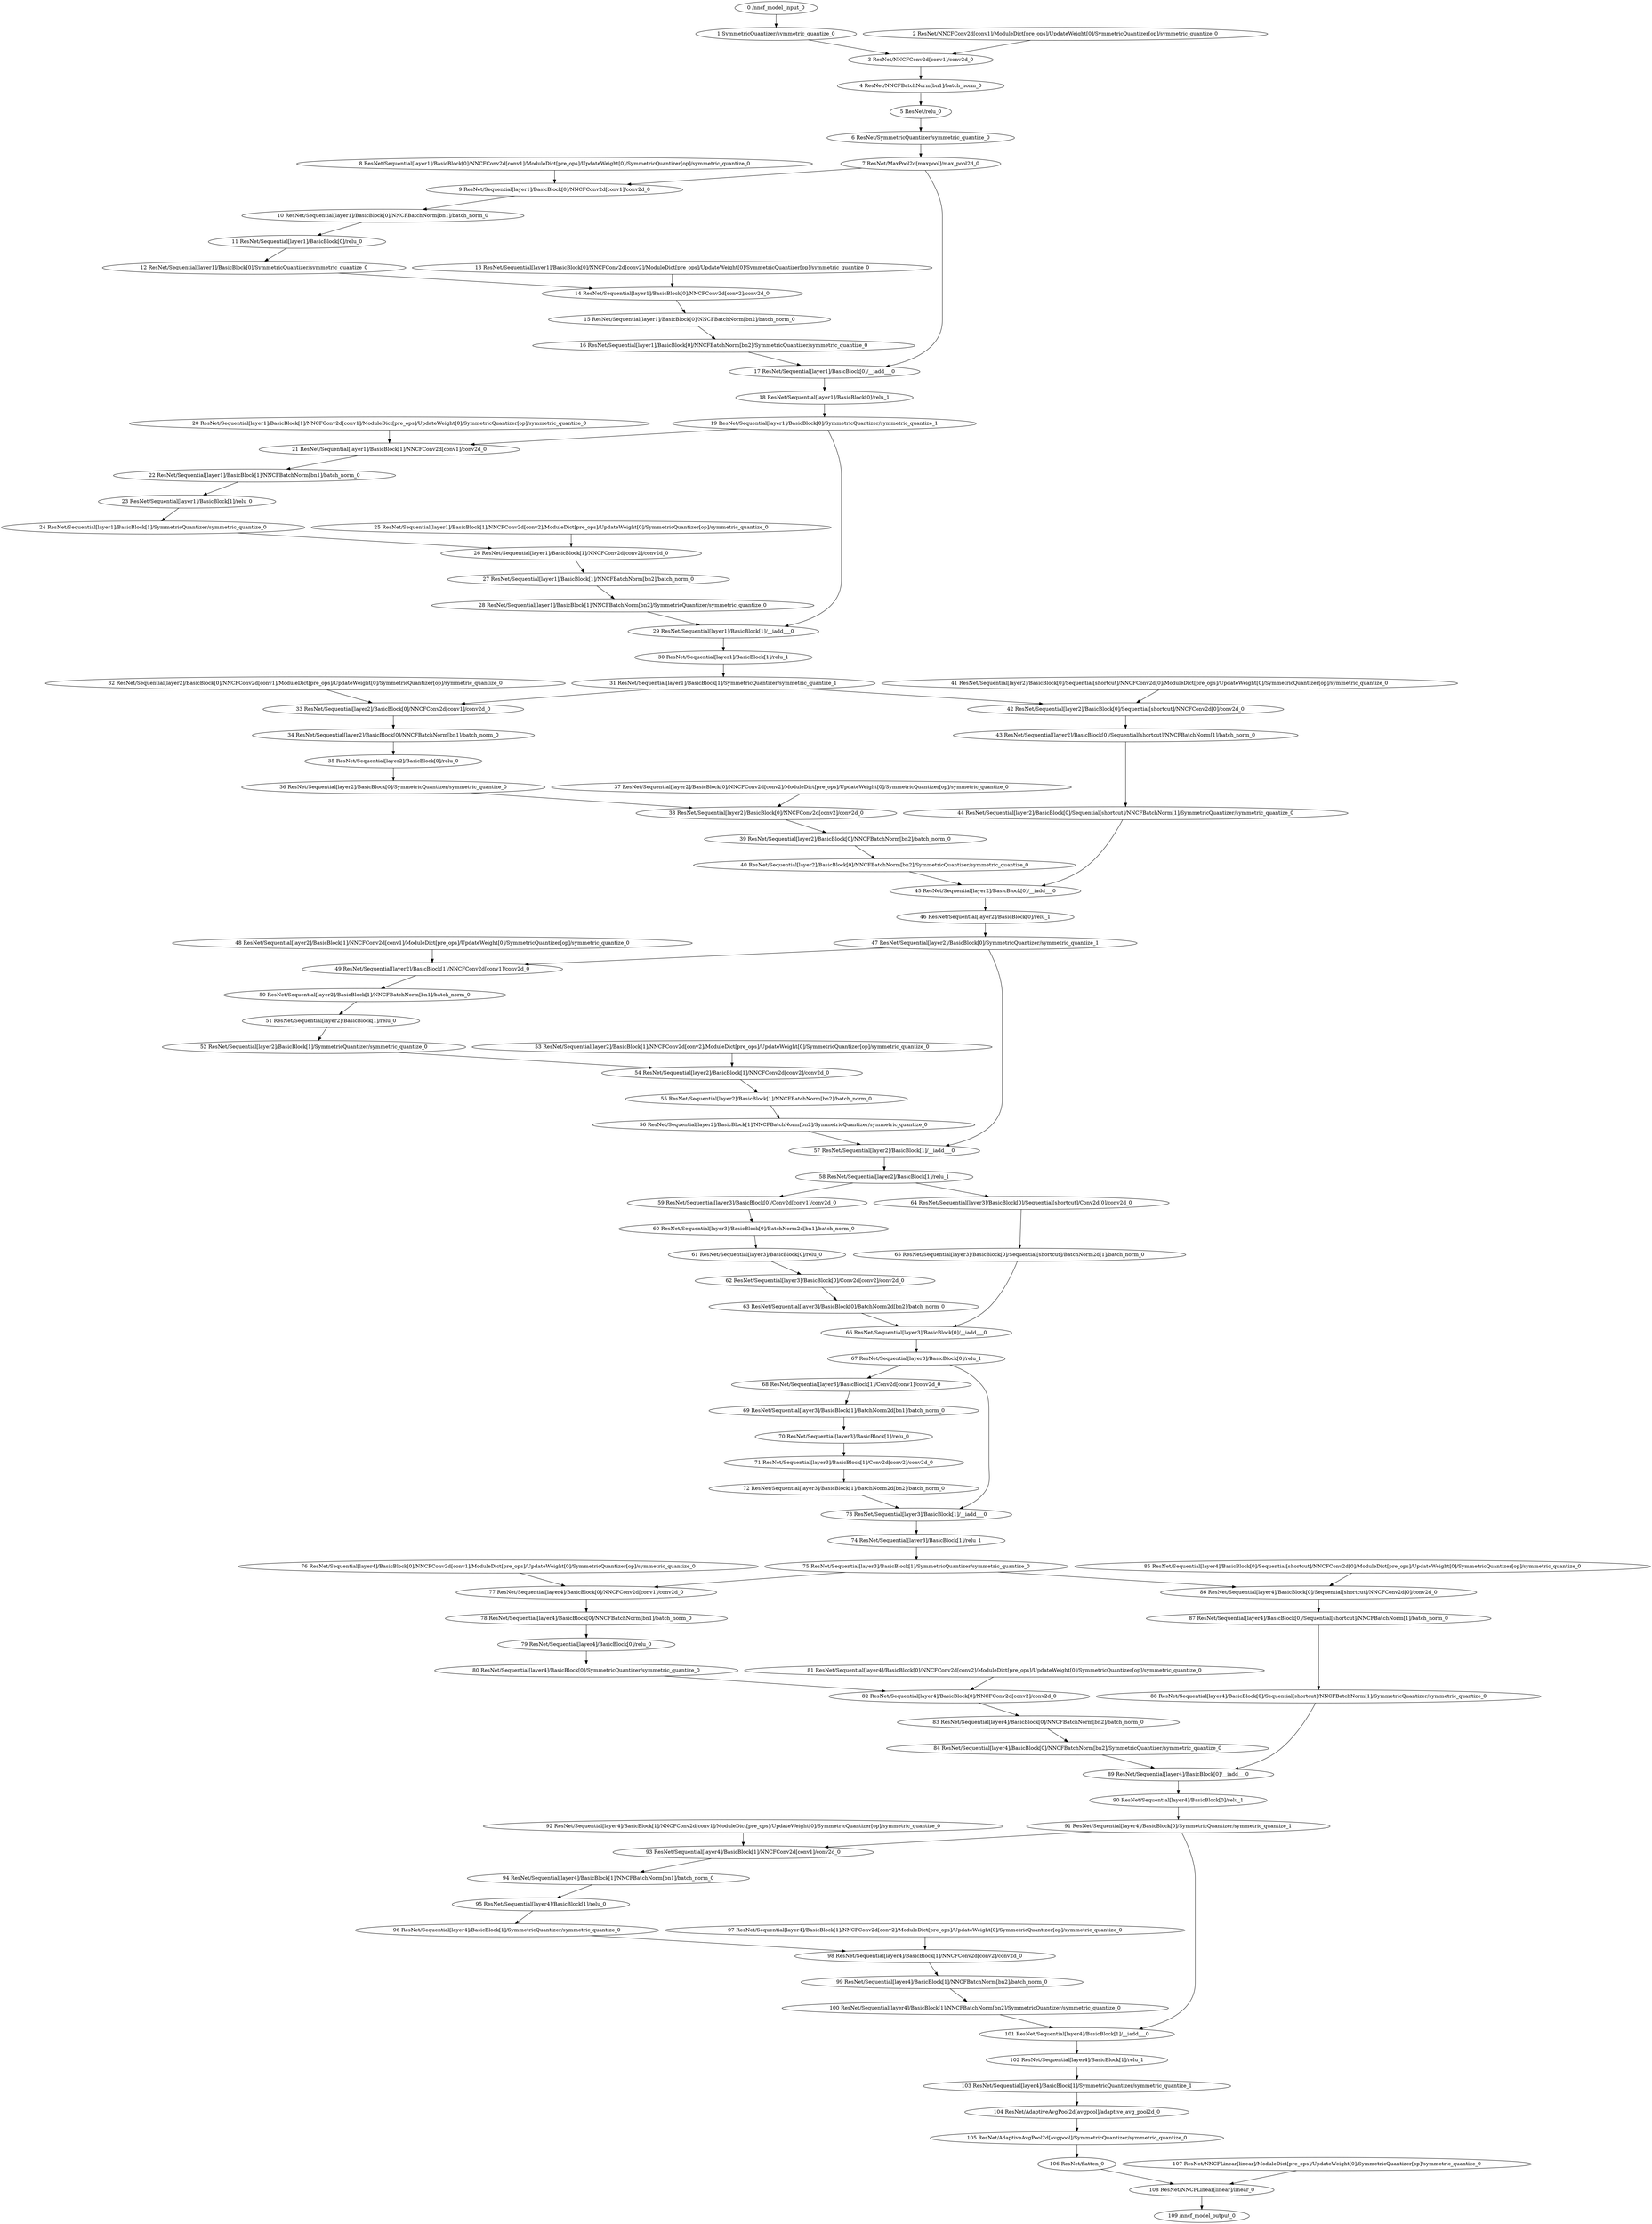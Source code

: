 strict digraph  {
"0 /nncf_model_input_0" [id=0, type=nncf_model_input];
"1 SymmetricQuantizer/symmetric_quantize_0" [id=1, type=symmetric_quantize];
"2 ResNet/NNCFConv2d[conv1]/ModuleDict[pre_ops]/UpdateWeight[0]/SymmetricQuantizer[op]/symmetric_quantize_0" [id=2, type=symmetric_quantize];
"3 ResNet/NNCFConv2d[conv1]/conv2d_0" [id=3, type=conv2d];
"4 ResNet/NNCFBatchNorm[bn1]/batch_norm_0" [id=4, type=batch_norm];
"5 ResNet/relu_0" [id=5, type=relu];
"6 ResNet/SymmetricQuantizer/symmetric_quantize_0" [id=6, type=symmetric_quantize];
"7 ResNet/MaxPool2d[maxpool]/max_pool2d_0" [id=7, type=max_pool2d];
"8 ResNet/Sequential[layer1]/BasicBlock[0]/NNCFConv2d[conv1]/ModuleDict[pre_ops]/UpdateWeight[0]/SymmetricQuantizer[op]/symmetric_quantize_0" [id=8, type=symmetric_quantize];
"9 ResNet/Sequential[layer1]/BasicBlock[0]/NNCFConv2d[conv1]/conv2d_0" [id=9, type=conv2d];
"10 ResNet/Sequential[layer1]/BasicBlock[0]/NNCFBatchNorm[bn1]/batch_norm_0" [id=10, type=batch_norm];
"11 ResNet/Sequential[layer1]/BasicBlock[0]/relu_0" [id=11, type=relu];
"12 ResNet/Sequential[layer1]/BasicBlock[0]/SymmetricQuantizer/symmetric_quantize_0" [id=12, type=symmetric_quantize];
"13 ResNet/Sequential[layer1]/BasicBlock[0]/NNCFConv2d[conv2]/ModuleDict[pre_ops]/UpdateWeight[0]/SymmetricQuantizer[op]/symmetric_quantize_0" [id=13, type=symmetric_quantize];
"14 ResNet/Sequential[layer1]/BasicBlock[0]/NNCFConv2d[conv2]/conv2d_0" [id=14, type=conv2d];
"15 ResNet/Sequential[layer1]/BasicBlock[0]/NNCFBatchNorm[bn2]/batch_norm_0" [id=15, type=batch_norm];
"16 ResNet/Sequential[layer1]/BasicBlock[0]/NNCFBatchNorm[bn2]/SymmetricQuantizer/symmetric_quantize_0" [id=16, type=symmetric_quantize];
"17 ResNet/Sequential[layer1]/BasicBlock[0]/__iadd___0" [id=17, type=__iadd__];
"18 ResNet/Sequential[layer1]/BasicBlock[0]/relu_1" [id=18, type=relu];
"19 ResNet/Sequential[layer1]/BasicBlock[0]/SymmetricQuantizer/symmetric_quantize_1" [id=19, type=symmetric_quantize];
"20 ResNet/Sequential[layer1]/BasicBlock[1]/NNCFConv2d[conv1]/ModuleDict[pre_ops]/UpdateWeight[0]/SymmetricQuantizer[op]/symmetric_quantize_0" [id=20, type=symmetric_quantize];
"21 ResNet/Sequential[layer1]/BasicBlock[1]/NNCFConv2d[conv1]/conv2d_0" [id=21, type=conv2d];
"22 ResNet/Sequential[layer1]/BasicBlock[1]/NNCFBatchNorm[bn1]/batch_norm_0" [id=22, type=batch_norm];
"23 ResNet/Sequential[layer1]/BasicBlock[1]/relu_0" [id=23, type=relu];
"24 ResNet/Sequential[layer1]/BasicBlock[1]/SymmetricQuantizer/symmetric_quantize_0" [id=24, type=symmetric_quantize];
"25 ResNet/Sequential[layer1]/BasicBlock[1]/NNCFConv2d[conv2]/ModuleDict[pre_ops]/UpdateWeight[0]/SymmetricQuantizer[op]/symmetric_quantize_0" [id=25, type=symmetric_quantize];
"26 ResNet/Sequential[layer1]/BasicBlock[1]/NNCFConv2d[conv2]/conv2d_0" [id=26, type=conv2d];
"27 ResNet/Sequential[layer1]/BasicBlock[1]/NNCFBatchNorm[bn2]/batch_norm_0" [id=27, type=batch_norm];
"28 ResNet/Sequential[layer1]/BasicBlock[1]/NNCFBatchNorm[bn2]/SymmetricQuantizer/symmetric_quantize_0" [id=28, type=symmetric_quantize];
"29 ResNet/Sequential[layer1]/BasicBlock[1]/__iadd___0" [id=29, type=__iadd__];
"30 ResNet/Sequential[layer1]/BasicBlock[1]/relu_1" [id=30, type=relu];
"31 ResNet/Sequential[layer1]/BasicBlock[1]/SymmetricQuantizer/symmetric_quantize_1" [id=31, type=symmetric_quantize];
"32 ResNet/Sequential[layer2]/BasicBlock[0]/NNCFConv2d[conv1]/ModuleDict[pre_ops]/UpdateWeight[0]/SymmetricQuantizer[op]/symmetric_quantize_0" [id=32, type=symmetric_quantize];
"33 ResNet/Sequential[layer2]/BasicBlock[0]/NNCFConv2d[conv1]/conv2d_0" [id=33, type=conv2d];
"34 ResNet/Sequential[layer2]/BasicBlock[0]/NNCFBatchNorm[bn1]/batch_norm_0" [id=34, type=batch_norm];
"35 ResNet/Sequential[layer2]/BasicBlock[0]/relu_0" [id=35, type=relu];
"36 ResNet/Sequential[layer2]/BasicBlock[0]/SymmetricQuantizer/symmetric_quantize_0" [id=36, type=symmetric_quantize];
"37 ResNet/Sequential[layer2]/BasicBlock[0]/NNCFConv2d[conv2]/ModuleDict[pre_ops]/UpdateWeight[0]/SymmetricQuantizer[op]/symmetric_quantize_0" [id=37, type=symmetric_quantize];
"38 ResNet/Sequential[layer2]/BasicBlock[0]/NNCFConv2d[conv2]/conv2d_0" [id=38, type=conv2d];
"39 ResNet/Sequential[layer2]/BasicBlock[0]/NNCFBatchNorm[bn2]/batch_norm_0" [id=39, type=batch_norm];
"40 ResNet/Sequential[layer2]/BasicBlock[0]/NNCFBatchNorm[bn2]/SymmetricQuantizer/symmetric_quantize_0" [id=40, type=symmetric_quantize];
"41 ResNet/Sequential[layer2]/BasicBlock[0]/Sequential[shortcut]/NNCFConv2d[0]/ModuleDict[pre_ops]/UpdateWeight[0]/SymmetricQuantizer[op]/symmetric_quantize_0" [id=41, type=symmetric_quantize];
"42 ResNet/Sequential[layer2]/BasicBlock[0]/Sequential[shortcut]/NNCFConv2d[0]/conv2d_0" [id=42, type=conv2d];
"43 ResNet/Sequential[layer2]/BasicBlock[0]/Sequential[shortcut]/NNCFBatchNorm[1]/batch_norm_0" [id=43, type=batch_norm];
"44 ResNet/Sequential[layer2]/BasicBlock[0]/Sequential[shortcut]/NNCFBatchNorm[1]/SymmetricQuantizer/symmetric_quantize_0" [id=44, type=symmetric_quantize];
"45 ResNet/Sequential[layer2]/BasicBlock[0]/__iadd___0" [id=45, type=__iadd__];
"46 ResNet/Sequential[layer2]/BasicBlock[0]/relu_1" [id=46, type=relu];
"47 ResNet/Sequential[layer2]/BasicBlock[0]/SymmetricQuantizer/symmetric_quantize_1" [id=47, type=symmetric_quantize];
"48 ResNet/Sequential[layer2]/BasicBlock[1]/NNCFConv2d[conv1]/ModuleDict[pre_ops]/UpdateWeight[0]/SymmetricQuantizer[op]/symmetric_quantize_0" [id=48, type=symmetric_quantize];
"49 ResNet/Sequential[layer2]/BasicBlock[1]/NNCFConv2d[conv1]/conv2d_0" [id=49, type=conv2d];
"50 ResNet/Sequential[layer2]/BasicBlock[1]/NNCFBatchNorm[bn1]/batch_norm_0" [id=50, type=batch_norm];
"51 ResNet/Sequential[layer2]/BasicBlock[1]/relu_0" [id=51, type=relu];
"52 ResNet/Sequential[layer2]/BasicBlock[1]/SymmetricQuantizer/symmetric_quantize_0" [id=52, type=symmetric_quantize];
"53 ResNet/Sequential[layer2]/BasicBlock[1]/NNCFConv2d[conv2]/ModuleDict[pre_ops]/UpdateWeight[0]/SymmetricQuantizer[op]/symmetric_quantize_0" [id=53, type=symmetric_quantize];
"54 ResNet/Sequential[layer2]/BasicBlock[1]/NNCFConv2d[conv2]/conv2d_0" [id=54, type=conv2d];
"55 ResNet/Sequential[layer2]/BasicBlock[1]/NNCFBatchNorm[bn2]/batch_norm_0" [id=55, type=batch_norm];
"56 ResNet/Sequential[layer2]/BasicBlock[1]/NNCFBatchNorm[bn2]/SymmetricQuantizer/symmetric_quantize_0" [id=56, type=symmetric_quantize];
"57 ResNet/Sequential[layer2]/BasicBlock[1]/__iadd___0" [id=57, type=__iadd__];
"58 ResNet/Sequential[layer2]/BasicBlock[1]/relu_1" [id=58, type=relu];
"59 ResNet/Sequential[layer3]/BasicBlock[0]/Conv2d[conv1]/conv2d_0" [id=59, type=conv2d];
"60 ResNet/Sequential[layer3]/BasicBlock[0]/BatchNorm2d[bn1]/batch_norm_0" [id=60, type=batch_norm];
"61 ResNet/Sequential[layer3]/BasicBlock[0]/relu_0" [id=61, type=relu];
"62 ResNet/Sequential[layer3]/BasicBlock[0]/Conv2d[conv2]/conv2d_0" [id=62, type=conv2d];
"63 ResNet/Sequential[layer3]/BasicBlock[0]/BatchNorm2d[bn2]/batch_norm_0" [id=63, type=batch_norm];
"64 ResNet/Sequential[layer3]/BasicBlock[0]/Sequential[shortcut]/Conv2d[0]/conv2d_0" [id=64, type=conv2d];
"65 ResNet/Sequential[layer3]/BasicBlock[0]/Sequential[shortcut]/BatchNorm2d[1]/batch_norm_0" [id=65, type=batch_norm];
"66 ResNet/Sequential[layer3]/BasicBlock[0]/__iadd___0" [id=66, type=__iadd__];
"67 ResNet/Sequential[layer3]/BasicBlock[0]/relu_1" [id=67, type=relu];
"68 ResNet/Sequential[layer3]/BasicBlock[1]/Conv2d[conv1]/conv2d_0" [id=68, type=conv2d];
"69 ResNet/Sequential[layer3]/BasicBlock[1]/BatchNorm2d[bn1]/batch_norm_0" [id=69, type=batch_norm];
"70 ResNet/Sequential[layer3]/BasicBlock[1]/relu_0" [id=70, type=relu];
"71 ResNet/Sequential[layer3]/BasicBlock[1]/Conv2d[conv2]/conv2d_0" [id=71, type=conv2d];
"72 ResNet/Sequential[layer3]/BasicBlock[1]/BatchNorm2d[bn2]/batch_norm_0" [id=72, type=batch_norm];
"73 ResNet/Sequential[layer3]/BasicBlock[1]/__iadd___0" [id=73, type=__iadd__];
"74 ResNet/Sequential[layer3]/BasicBlock[1]/relu_1" [id=74, type=relu];
"75 ResNet/Sequential[layer3]/BasicBlock[1]/SymmetricQuantizer/symmetric_quantize_0" [id=75, type=symmetric_quantize];
"76 ResNet/Sequential[layer4]/BasicBlock[0]/NNCFConv2d[conv1]/ModuleDict[pre_ops]/UpdateWeight[0]/SymmetricQuantizer[op]/symmetric_quantize_0" [id=76, type=symmetric_quantize];
"77 ResNet/Sequential[layer4]/BasicBlock[0]/NNCFConv2d[conv1]/conv2d_0" [id=77, type=conv2d];
"78 ResNet/Sequential[layer4]/BasicBlock[0]/NNCFBatchNorm[bn1]/batch_norm_0" [id=78, type=batch_norm];
"79 ResNet/Sequential[layer4]/BasicBlock[0]/relu_0" [id=79, type=relu];
"80 ResNet/Sequential[layer4]/BasicBlock[0]/SymmetricQuantizer/symmetric_quantize_0" [id=80, type=symmetric_quantize];
"81 ResNet/Sequential[layer4]/BasicBlock[0]/NNCFConv2d[conv2]/ModuleDict[pre_ops]/UpdateWeight[0]/SymmetricQuantizer[op]/symmetric_quantize_0" [id=81, type=symmetric_quantize];
"82 ResNet/Sequential[layer4]/BasicBlock[0]/NNCFConv2d[conv2]/conv2d_0" [id=82, type=conv2d];
"83 ResNet/Sequential[layer4]/BasicBlock[0]/NNCFBatchNorm[bn2]/batch_norm_0" [id=83, type=batch_norm];
"84 ResNet/Sequential[layer4]/BasicBlock[0]/NNCFBatchNorm[bn2]/SymmetricQuantizer/symmetric_quantize_0" [id=84, type=symmetric_quantize];
"85 ResNet/Sequential[layer4]/BasicBlock[0]/Sequential[shortcut]/NNCFConv2d[0]/ModuleDict[pre_ops]/UpdateWeight[0]/SymmetricQuantizer[op]/symmetric_quantize_0" [id=85, type=symmetric_quantize];
"86 ResNet/Sequential[layer4]/BasicBlock[0]/Sequential[shortcut]/NNCFConv2d[0]/conv2d_0" [id=86, type=conv2d];
"87 ResNet/Sequential[layer4]/BasicBlock[0]/Sequential[shortcut]/NNCFBatchNorm[1]/batch_norm_0" [id=87, type=batch_norm];
"88 ResNet/Sequential[layer4]/BasicBlock[0]/Sequential[shortcut]/NNCFBatchNorm[1]/SymmetricQuantizer/symmetric_quantize_0" [id=88, type=symmetric_quantize];
"89 ResNet/Sequential[layer4]/BasicBlock[0]/__iadd___0" [id=89, type=__iadd__];
"90 ResNet/Sequential[layer4]/BasicBlock[0]/relu_1" [id=90, type=relu];
"91 ResNet/Sequential[layer4]/BasicBlock[0]/SymmetricQuantizer/symmetric_quantize_1" [id=91, type=symmetric_quantize];
"92 ResNet/Sequential[layer4]/BasicBlock[1]/NNCFConv2d[conv1]/ModuleDict[pre_ops]/UpdateWeight[0]/SymmetricQuantizer[op]/symmetric_quantize_0" [id=92, type=symmetric_quantize];
"93 ResNet/Sequential[layer4]/BasicBlock[1]/NNCFConv2d[conv1]/conv2d_0" [id=93, type=conv2d];
"94 ResNet/Sequential[layer4]/BasicBlock[1]/NNCFBatchNorm[bn1]/batch_norm_0" [id=94, type=batch_norm];
"95 ResNet/Sequential[layer4]/BasicBlock[1]/relu_0" [id=95, type=relu];
"96 ResNet/Sequential[layer4]/BasicBlock[1]/SymmetricQuantizer/symmetric_quantize_0" [id=96, type=symmetric_quantize];
"97 ResNet/Sequential[layer4]/BasicBlock[1]/NNCFConv2d[conv2]/ModuleDict[pre_ops]/UpdateWeight[0]/SymmetricQuantizer[op]/symmetric_quantize_0" [id=97, type=symmetric_quantize];
"98 ResNet/Sequential[layer4]/BasicBlock[1]/NNCFConv2d[conv2]/conv2d_0" [id=98, type=conv2d];
"99 ResNet/Sequential[layer4]/BasicBlock[1]/NNCFBatchNorm[bn2]/batch_norm_0" [id=99, type=batch_norm];
"100 ResNet/Sequential[layer4]/BasicBlock[1]/NNCFBatchNorm[bn2]/SymmetricQuantizer/symmetric_quantize_0" [id=100, type=symmetric_quantize];
"101 ResNet/Sequential[layer4]/BasicBlock[1]/__iadd___0" [id=101, type=__iadd__];
"102 ResNet/Sequential[layer4]/BasicBlock[1]/relu_1" [id=102, type=relu];
"103 ResNet/Sequential[layer4]/BasicBlock[1]/SymmetricQuantizer/symmetric_quantize_1" [id=103, type=symmetric_quantize];
"104 ResNet/AdaptiveAvgPool2d[avgpool]/adaptive_avg_pool2d_0" [id=104, type=adaptive_avg_pool2d];
"105 ResNet/AdaptiveAvgPool2d[avgpool]/SymmetricQuantizer/symmetric_quantize_0" [id=105, type=symmetric_quantize];
"106 ResNet/flatten_0" [id=106, type=flatten];
"107 ResNet/NNCFLinear[linear]/ModuleDict[pre_ops]/UpdateWeight[0]/SymmetricQuantizer[op]/symmetric_quantize_0" [id=107, type=symmetric_quantize];
"108 ResNet/NNCFLinear[linear]/linear_0" [id=108, type=linear];
"109 /nncf_model_output_0" [id=109, type=nncf_model_output];
"0 /nncf_model_input_0" -> "1 SymmetricQuantizer/symmetric_quantize_0";
"1 SymmetricQuantizer/symmetric_quantize_0" -> "3 ResNet/NNCFConv2d[conv1]/conv2d_0";
"2 ResNet/NNCFConv2d[conv1]/ModuleDict[pre_ops]/UpdateWeight[0]/SymmetricQuantizer[op]/symmetric_quantize_0" -> "3 ResNet/NNCFConv2d[conv1]/conv2d_0";
"3 ResNet/NNCFConv2d[conv1]/conv2d_0" -> "4 ResNet/NNCFBatchNorm[bn1]/batch_norm_0";
"4 ResNet/NNCFBatchNorm[bn1]/batch_norm_0" -> "5 ResNet/relu_0";
"5 ResNet/relu_0" -> "6 ResNet/SymmetricQuantizer/symmetric_quantize_0";
"6 ResNet/SymmetricQuantizer/symmetric_quantize_0" -> "7 ResNet/MaxPool2d[maxpool]/max_pool2d_0";
"7 ResNet/MaxPool2d[maxpool]/max_pool2d_0" -> "9 ResNet/Sequential[layer1]/BasicBlock[0]/NNCFConv2d[conv1]/conv2d_0";
"8 ResNet/Sequential[layer1]/BasicBlock[0]/NNCFConv2d[conv1]/ModuleDict[pre_ops]/UpdateWeight[0]/SymmetricQuantizer[op]/symmetric_quantize_0" -> "9 ResNet/Sequential[layer1]/BasicBlock[0]/NNCFConv2d[conv1]/conv2d_0";
"7 ResNet/MaxPool2d[maxpool]/max_pool2d_0" -> "17 ResNet/Sequential[layer1]/BasicBlock[0]/__iadd___0";
"9 ResNet/Sequential[layer1]/BasicBlock[0]/NNCFConv2d[conv1]/conv2d_0" -> "10 ResNet/Sequential[layer1]/BasicBlock[0]/NNCFBatchNorm[bn1]/batch_norm_0";
"10 ResNet/Sequential[layer1]/BasicBlock[0]/NNCFBatchNorm[bn1]/batch_norm_0" -> "11 ResNet/Sequential[layer1]/BasicBlock[0]/relu_0";
"11 ResNet/Sequential[layer1]/BasicBlock[0]/relu_0" -> "12 ResNet/Sequential[layer1]/BasicBlock[0]/SymmetricQuantizer/symmetric_quantize_0";
"12 ResNet/Sequential[layer1]/BasicBlock[0]/SymmetricQuantizer/symmetric_quantize_0" -> "14 ResNet/Sequential[layer1]/BasicBlock[0]/NNCFConv2d[conv2]/conv2d_0";
"13 ResNet/Sequential[layer1]/BasicBlock[0]/NNCFConv2d[conv2]/ModuleDict[pre_ops]/UpdateWeight[0]/SymmetricQuantizer[op]/symmetric_quantize_0" -> "14 ResNet/Sequential[layer1]/BasicBlock[0]/NNCFConv2d[conv2]/conv2d_0";
"14 ResNet/Sequential[layer1]/BasicBlock[0]/NNCFConv2d[conv2]/conv2d_0" -> "15 ResNet/Sequential[layer1]/BasicBlock[0]/NNCFBatchNorm[bn2]/batch_norm_0";
"15 ResNet/Sequential[layer1]/BasicBlock[0]/NNCFBatchNorm[bn2]/batch_norm_0" -> "16 ResNet/Sequential[layer1]/BasicBlock[0]/NNCFBatchNorm[bn2]/SymmetricQuantizer/symmetric_quantize_0";
"16 ResNet/Sequential[layer1]/BasicBlock[0]/NNCFBatchNorm[bn2]/SymmetricQuantizer/symmetric_quantize_0" -> "17 ResNet/Sequential[layer1]/BasicBlock[0]/__iadd___0";
"17 ResNet/Sequential[layer1]/BasicBlock[0]/__iadd___0" -> "18 ResNet/Sequential[layer1]/BasicBlock[0]/relu_1";
"18 ResNet/Sequential[layer1]/BasicBlock[0]/relu_1" -> "19 ResNet/Sequential[layer1]/BasicBlock[0]/SymmetricQuantizer/symmetric_quantize_1";
"19 ResNet/Sequential[layer1]/BasicBlock[0]/SymmetricQuantizer/symmetric_quantize_1" -> "21 ResNet/Sequential[layer1]/BasicBlock[1]/NNCFConv2d[conv1]/conv2d_0";
"19 ResNet/Sequential[layer1]/BasicBlock[0]/SymmetricQuantizer/symmetric_quantize_1" -> "29 ResNet/Sequential[layer1]/BasicBlock[1]/__iadd___0";
"20 ResNet/Sequential[layer1]/BasicBlock[1]/NNCFConv2d[conv1]/ModuleDict[pre_ops]/UpdateWeight[0]/SymmetricQuantizer[op]/symmetric_quantize_0" -> "21 ResNet/Sequential[layer1]/BasicBlock[1]/NNCFConv2d[conv1]/conv2d_0";
"21 ResNet/Sequential[layer1]/BasicBlock[1]/NNCFConv2d[conv1]/conv2d_0" -> "22 ResNet/Sequential[layer1]/BasicBlock[1]/NNCFBatchNorm[bn1]/batch_norm_0";
"22 ResNet/Sequential[layer1]/BasicBlock[1]/NNCFBatchNorm[bn1]/batch_norm_0" -> "23 ResNet/Sequential[layer1]/BasicBlock[1]/relu_0";
"23 ResNet/Sequential[layer1]/BasicBlock[1]/relu_0" -> "24 ResNet/Sequential[layer1]/BasicBlock[1]/SymmetricQuantizer/symmetric_quantize_0";
"24 ResNet/Sequential[layer1]/BasicBlock[1]/SymmetricQuantizer/symmetric_quantize_0" -> "26 ResNet/Sequential[layer1]/BasicBlock[1]/NNCFConv2d[conv2]/conv2d_0";
"25 ResNet/Sequential[layer1]/BasicBlock[1]/NNCFConv2d[conv2]/ModuleDict[pre_ops]/UpdateWeight[0]/SymmetricQuantizer[op]/symmetric_quantize_0" -> "26 ResNet/Sequential[layer1]/BasicBlock[1]/NNCFConv2d[conv2]/conv2d_0";
"26 ResNet/Sequential[layer1]/BasicBlock[1]/NNCFConv2d[conv2]/conv2d_0" -> "27 ResNet/Sequential[layer1]/BasicBlock[1]/NNCFBatchNorm[bn2]/batch_norm_0";
"27 ResNet/Sequential[layer1]/BasicBlock[1]/NNCFBatchNorm[bn2]/batch_norm_0" -> "28 ResNet/Sequential[layer1]/BasicBlock[1]/NNCFBatchNorm[bn2]/SymmetricQuantizer/symmetric_quantize_0";
"28 ResNet/Sequential[layer1]/BasicBlock[1]/NNCFBatchNorm[bn2]/SymmetricQuantizer/symmetric_quantize_0" -> "29 ResNet/Sequential[layer1]/BasicBlock[1]/__iadd___0";
"29 ResNet/Sequential[layer1]/BasicBlock[1]/__iadd___0" -> "30 ResNet/Sequential[layer1]/BasicBlock[1]/relu_1";
"30 ResNet/Sequential[layer1]/BasicBlock[1]/relu_1" -> "31 ResNet/Sequential[layer1]/BasicBlock[1]/SymmetricQuantizer/symmetric_quantize_1";
"31 ResNet/Sequential[layer1]/BasicBlock[1]/SymmetricQuantizer/symmetric_quantize_1" -> "33 ResNet/Sequential[layer2]/BasicBlock[0]/NNCFConv2d[conv1]/conv2d_0";
"31 ResNet/Sequential[layer1]/BasicBlock[1]/SymmetricQuantizer/symmetric_quantize_1" -> "42 ResNet/Sequential[layer2]/BasicBlock[0]/Sequential[shortcut]/NNCFConv2d[0]/conv2d_0";
"32 ResNet/Sequential[layer2]/BasicBlock[0]/NNCFConv2d[conv1]/ModuleDict[pre_ops]/UpdateWeight[0]/SymmetricQuantizer[op]/symmetric_quantize_0" -> "33 ResNet/Sequential[layer2]/BasicBlock[0]/NNCFConv2d[conv1]/conv2d_0";
"33 ResNet/Sequential[layer2]/BasicBlock[0]/NNCFConv2d[conv1]/conv2d_0" -> "34 ResNet/Sequential[layer2]/BasicBlock[0]/NNCFBatchNorm[bn1]/batch_norm_0";
"34 ResNet/Sequential[layer2]/BasicBlock[0]/NNCFBatchNorm[bn1]/batch_norm_0" -> "35 ResNet/Sequential[layer2]/BasicBlock[0]/relu_0";
"35 ResNet/Sequential[layer2]/BasicBlock[0]/relu_0" -> "36 ResNet/Sequential[layer2]/BasicBlock[0]/SymmetricQuantizer/symmetric_quantize_0";
"36 ResNet/Sequential[layer2]/BasicBlock[0]/SymmetricQuantizer/symmetric_quantize_0" -> "38 ResNet/Sequential[layer2]/BasicBlock[0]/NNCFConv2d[conv2]/conv2d_0";
"37 ResNet/Sequential[layer2]/BasicBlock[0]/NNCFConv2d[conv2]/ModuleDict[pre_ops]/UpdateWeight[0]/SymmetricQuantizer[op]/symmetric_quantize_0" -> "38 ResNet/Sequential[layer2]/BasicBlock[0]/NNCFConv2d[conv2]/conv2d_0";
"38 ResNet/Sequential[layer2]/BasicBlock[0]/NNCFConv2d[conv2]/conv2d_0" -> "39 ResNet/Sequential[layer2]/BasicBlock[0]/NNCFBatchNorm[bn2]/batch_norm_0";
"39 ResNet/Sequential[layer2]/BasicBlock[0]/NNCFBatchNorm[bn2]/batch_norm_0" -> "40 ResNet/Sequential[layer2]/BasicBlock[0]/NNCFBatchNorm[bn2]/SymmetricQuantizer/symmetric_quantize_0";
"40 ResNet/Sequential[layer2]/BasicBlock[0]/NNCFBatchNorm[bn2]/SymmetricQuantizer/symmetric_quantize_0" -> "45 ResNet/Sequential[layer2]/BasicBlock[0]/__iadd___0";
"41 ResNet/Sequential[layer2]/BasicBlock[0]/Sequential[shortcut]/NNCFConv2d[0]/ModuleDict[pre_ops]/UpdateWeight[0]/SymmetricQuantizer[op]/symmetric_quantize_0" -> "42 ResNet/Sequential[layer2]/BasicBlock[0]/Sequential[shortcut]/NNCFConv2d[0]/conv2d_0";
"42 ResNet/Sequential[layer2]/BasicBlock[0]/Sequential[shortcut]/NNCFConv2d[0]/conv2d_0" -> "43 ResNet/Sequential[layer2]/BasicBlock[0]/Sequential[shortcut]/NNCFBatchNorm[1]/batch_norm_0";
"43 ResNet/Sequential[layer2]/BasicBlock[0]/Sequential[shortcut]/NNCFBatchNorm[1]/batch_norm_0" -> "44 ResNet/Sequential[layer2]/BasicBlock[0]/Sequential[shortcut]/NNCFBatchNorm[1]/SymmetricQuantizer/symmetric_quantize_0";
"44 ResNet/Sequential[layer2]/BasicBlock[0]/Sequential[shortcut]/NNCFBatchNorm[1]/SymmetricQuantizer/symmetric_quantize_0" -> "45 ResNet/Sequential[layer2]/BasicBlock[0]/__iadd___0";
"45 ResNet/Sequential[layer2]/BasicBlock[0]/__iadd___0" -> "46 ResNet/Sequential[layer2]/BasicBlock[0]/relu_1";
"46 ResNet/Sequential[layer2]/BasicBlock[0]/relu_1" -> "47 ResNet/Sequential[layer2]/BasicBlock[0]/SymmetricQuantizer/symmetric_quantize_1";
"47 ResNet/Sequential[layer2]/BasicBlock[0]/SymmetricQuantizer/symmetric_quantize_1" -> "49 ResNet/Sequential[layer2]/BasicBlock[1]/NNCFConv2d[conv1]/conv2d_0";
"47 ResNet/Sequential[layer2]/BasicBlock[0]/SymmetricQuantizer/symmetric_quantize_1" -> "57 ResNet/Sequential[layer2]/BasicBlock[1]/__iadd___0";
"48 ResNet/Sequential[layer2]/BasicBlock[1]/NNCFConv2d[conv1]/ModuleDict[pre_ops]/UpdateWeight[0]/SymmetricQuantizer[op]/symmetric_quantize_0" -> "49 ResNet/Sequential[layer2]/BasicBlock[1]/NNCFConv2d[conv1]/conv2d_0";
"49 ResNet/Sequential[layer2]/BasicBlock[1]/NNCFConv2d[conv1]/conv2d_0" -> "50 ResNet/Sequential[layer2]/BasicBlock[1]/NNCFBatchNorm[bn1]/batch_norm_0";
"50 ResNet/Sequential[layer2]/BasicBlock[1]/NNCFBatchNorm[bn1]/batch_norm_0" -> "51 ResNet/Sequential[layer2]/BasicBlock[1]/relu_0";
"51 ResNet/Sequential[layer2]/BasicBlock[1]/relu_0" -> "52 ResNet/Sequential[layer2]/BasicBlock[1]/SymmetricQuantizer/symmetric_quantize_0";
"52 ResNet/Sequential[layer2]/BasicBlock[1]/SymmetricQuantizer/symmetric_quantize_0" -> "54 ResNet/Sequential[layer2]/BasicBlock[1]/NNCFConv2d[conv2]/conv2d_0";
"53 ResNet/Sequential[layer2]/BasicBlock[1]/NNCFConv2d[conv2]/ModuleDict[pre_ops]/UpdateWeight[0]/SymmetricQuantizer[op]/symmetric_quantize_0" -> "54 ResNet/Sequential[layer2]/BasicBlock[1]/NNCFConv2d[conv2]/conv2d_0";
"54 ResNet/Sequential[layer2]/BasicBlock[1]/NNCFConv2d[conv2]/conv2d_0" -> "55 ResNet/Sequential[layer2]/BasicBlock[1]/NNCFBatchNorm[bn2]/batch_norm_0";
"55 ResNet/Sequential[layer2]/BasicBlock[1]/NNCFBatchNorm[bn2]/batch_norm_0" -> "56 ResNet/Sequential[layer2]/BasicBlock[1]/NNCFBatchNorm[bn2]/SymmetricQuantizer/symmetric_quantize_0";
"56 ResNet/Sequential[layer2]/BasicBlock[1]/NNCFBatchNorm[bn2]/SymmetricQuantizer/symmetric_quantize_0" -> "57 ResNet/Sequential[layer2]/BasicBlock[1]/__iadd___0";
"57 ResNet/Sequential[layer2]/BasicBlock[1]/__iadd___0" -> "58 ResNet/Sequential[layer2]/BasicBlock[1]/relu_1";
"58 ResNet/Sequential[layer2]/BasicBlock[1]/relu_1" -> "59 ResNet/Sequential[layer3]/BasicBlock[0]/Conv2d[conv1]/conv2d_0";
"58 ResNet/Sequential[layer2]/BasicBlock[1]/relu_1" -> "64 ResNet/Sequential[layer3]/BasicBlock[0]/Sequential[shortcut]/Conv2d[0]/conv2d_0";
"59 ResNet/Sequential[layer3]/BasicBlock[0]/Conv2d[conv1]/conv2d_0" -> "60 ResNet/Sequential[layer3]/BasicBlock[0]/BatchNorm2d[bn1]/batch_norm_0";
"60 ResNet/Sequential[layer3]/BasicBlock[0]/BatchNorm2d[bn1]/batch_norm_0" -> "61 ResNet/Sequential[layer3]/BasicBlock[0]/relu_0";
"61 ResNet/Sequential[layer3]/BasicBlock[0]/relu_0" -> "62 ResNet/Sequential[layer3]/BasicBlock[0]/Conv2d[conv2]/conv2d_0";
"62 ResNet/Sequential[layer3]/BasicBlock[0]/Conv2d[conv2]/conv2d_0" -> "63 ResNet/Sequential[layer3]/BasicBlock[0]/BatchNorm2d[bn2]/batch_norm_0";
"63 ResNet/Sequential[layer3]/BasicBlock[0]/BatchNorm2d[bn2]/batch_norm_0" -> "66 ResNet/Sequential[layer3]/BasicBlock[0]/__iadd___0";
"64 ResNet/Sequential[layer3]/BasicBlock[0]/Sequential[shortcut]/Conv2d[0]/conv2d_0" -> "65 ResNet/Sequential[layer3]/BasicBlock[0]/Sequential[shortcut]/BatchNorm2d[1]/batch_norm_0";
"65 ResNet/Sequential[layer3]/BasicBlock[0]/Sequential[shortcut]/BatchNorm2d[1]/batch_norm_0" -> "66 ResNet/Sequential[layer3]/BasicBlock[0]/__iadd___0";
"66 ResNet/Sequential[layer3]/BasicBlock[0]/__iadd___0" -> "67 ResNet/Sequential[layer3]/BasicBlock[0]/relu_1";
"67 ResNet/Sequential[layer3]/BasicBlock[0]/relu_1" -> "68 ResNet/Sequential[layer3]/BasicBlock[1]/Conv2d[conv1]/conv2d_0";
"67 ResNet/Sequential[layer3]/BasicBlock[0]/relu_1" -> "73 ResNet/Sequential[layer3]/BasicBlock[1]/__iadd___0";
"68 ResNet/Sequential[layer3]/BasicBlock[1]/Conv2d[conv1]/conv2d_0" -> "69 ResNet/Sequential[layer3]/BasicBlock[1]/BatchNorm2d[bn1]/batch_norm_0";
"69 ResNet/Sequential[layer3]/BasicBlock[1]/BatchNorm2d[bn1]/batch_norm_0" -> "70 ResNet/Sequential[layer3]/BasicBlock[1]/relu_0";
"70 ResNet/Sequential[layer3]/BasicBlock[1]/relu_0" -> "71 ResNet/Sequential[layer3]/BasicBlock[1]/Conv2d[conv2]/conv2d_0";
"71 ResNet/Sequential[layer3]/BasicBlock[1]/Conv2d[conv2]/conv2d_0" -> "72 ResNet/Sequential[layer3]/BasicBlock[1]/BatchNorm2d[bn2]/batch_norm_0";
"72 ResNet/Sequential[layer3]/BasicBlock[1]/BatchNorm2d[bn2]/batch_norm_0" -> "73 ResNet/Sequential[layer3]/BasicBlock[1]/__iadd___0";
"73 ResNet/Sequential[layer3]/BasicBlock[1]/__iadd___0" -> "74 ResNet/Sequential[layer3]/BasicBlock[1]/relu_1";
"74 ResNet/Sequential[layer3]/BasicBlock[1]/relu_1" -> "75 ResNet/Sequential[layer3]/BasicBlock[1]/SymmetricQuantizer/symmetric_quantize_0";
"75 ResNet/Sequential[layer3]/BasicBlock[1]/SymmetricQuantizer/symmetric_quantize_0" -> "77 ResNet/Sequential[layer4]/BasicBlock[0]/NNCFConv2d[conv1]/conv2d_0";
"75 ResNet/Sequential[layer3]/BasicBlock[1]/SymmetricQuantizer/symmetric_quantize_0" -> "86 ResNet/Sequential[layer4]/BasicBlock[0]/Sequential[shortcut]/NNCFConv2d[0]/conv2d_0";
"76 ResNet/Sequential[layer4]/BasicBlock[0]/NNCFConv2d[conv1]/ModuleDict[pre_ops]/UpdateWeight[0]/SymmetricQuantizer[op]/symmetric_quantize_0" -> "77 ResNet/Sequential[layer4]/BasicBlock[0]/NNCFConv2d[conv1]/conv2d_0";
"77 ResNet/Sequential[layer4]/BasicBlock[0]/NNCFConv2d[conv1]/conv2d_0" -> "78 ResNet/Sequential[layer4]/BasicBlock[0]/NNCFBatchNorm[bn1]/batch_norm_0";
"78 ResNet/Sequential[layer4]/BasicBlock[0]/NNCFBatchNorm[bn1]/batch_norm_0" -> "79 ResNet/Sequential[layer4]/BasicBlock[0]/relu_0";
"79 ResNet/Sequential[layer4]/BasicBlock[0]/relu_0" -> "80 ResNet/Sequential[layer4]/BasicBlock[0]/SymmetricQuantizer/symmetric_quantize_0";
"80 ResNet/Sequential[layer4]/BasicBlock[0]/SymmetricQuantizer/symmetric_quantize_0" -> "82 ResNet/Sequential[layer4]/BasicBlock[0]/NNCFConv2d[conv2]/conv2d_0";
"81 ResNet/Sequential[layer4]/BasicBlock[0]/NNCFConv2d[conv2]/ModuleDict[pre_ops]/UpdateWeight[0]/SymmetricQuantizer[op]/symmetric_quantize_0" -> "82 ResNet/Sequential[layer4]/BasicBlock[0]/NNCFConv2d[conv2]/conv2d_0";
"82 ResNet/Sequential[layer4]/BasicBlock[0]/NNCFConv2d[conv2]/conv2d_0" -> "83 ResNet/Sequential[layer4]/BasicBlock[0]/NNCFBatchNorm[bn2]/batch_norm_0";
"83 ResNet/Sequential[layer4]/BasicBlock[0]/NNCFBatchNorm[bn2]/batch_norm_0" -> "84 ResNet/Sequential[layer4]/BasicBlock[0]/NNCFBatchNorm[bn2]/SymmetricQuantizer/symmetric_quantize_0";
"84 ResNet/Sequential[layer4]/BasicBlock[0]/NNCFBatchNorm[bn2]/SymmetricQuantizer/symmetric_quantize_0" -> "89 ResNet/Sequential[layer4]/BasicBlock[0]/__iadd___0";
"85 ResNet/Sequential[layer4]/BasicBlock[0]/Sequential[shortcut]/NNCFConv2d[0]/ModuleDict[pre_ops]/UpdateWeight[0]/SymmetricQuantizer[op]/symmetric_quantize_0" -> "86 ResNet/Sequential[layer4]/BasicBlock[0]/Sequential[shortcut]/NNCFConv2d[0]/conv2d_0";
"86 ResNet/Sequential[layer4]/BasicBlock[0]/Sequential[shortcut]/NNCFConv2d[0]/conv2d_0" -> "87 ResNet/Sequential[layer4]/BasicBlock[0]/Sequential[shortcut]/NNCFBatchNorm[1]/batch_norm_0";
"87 ResNet/Sequential[layer4]/BasicBlock[0]/Sequential[shortcut]/NNCFBatchNorm[1]/batch_norm_0" -> "88 ResNet/Sequential[layer4]/BasicBlock[0]/Sequential[shortcut]/NNCFBatchNorm[1]/SymmetricQuantizer/symmetric_quantize_0";
"88 ResNet/Sequential[layer4]/BasicBlock[0]/Sequential[shortcut]/NNCFBatchNorm[1]/SymmetricQuantizer/symmetric_quantize_0" -> "89 ResNet/Sequential[layer4]/BasicBlock[0]/__iadd___0";
"89 ResNet/Sequential[layer4]/BasicBlock[0]/__iadd___0" -> "90 ResNet/Sequential[layer4]/BasicBlock[0]/relu_1";
"90 ResNet/Sequential[layer4]/BasicBlock[0]/relu_1" -> "91 ResNet/Sequential[layer4]/BasicBlock[0]/SymmetricQuantizer/symmetric_quantize_1";
"91 ResNet/Sequential[layer4]/BasicBlock[0]/SymmetricQuantizer/symmetric_quantize_1" -> "93 ResNet/Sequential[layer4]/BasicBlock[1]/NNCFConv2d[conv1]/conv2d_0";
"92 ResNet/Sequential[layer4]/BasicBlock[1]/NNCFConv2d[conv1]/ModuleDict[pre_ops]/UpdateWeight[0]/SymmetricQuantizer[op]/symmetric_quantize_0" -> "93 ResNet/Sequential[layer4]/BasicBlock[1]/NNCFConv2d[conv1]/conv2d_0";
"93 ResNet/Sequential[layer4]/BasicBlock[1]/NNCFConv2d[conv1]/conv2d_0" -> "94 ResNet/Sequential[layer4]/BasicBlock[1]/NNCFBatchNorm[bn1]/batch_norm_0";
"94 ResNet/Sequential[layer4]/BasicBlock[1]/NNCFBatchNorm[bn1]/batch_norm_0" -> "95 ResNet/Sequential[layer4]/BasicBlock[1]/relu_0";
"95 ResNet/Sequential[layer4]/BasicBlock[1]/relu_0" -> "96 ResNet/Sequential[layer4]/BasicBlock[1]/SymmetricQuantizer/symmetric_quantize_0";
"96 ResNet/Sequential[layer4]/BasicBlock[1]/SymmetricQuantizer/symmetric_quantize_0" -> "98 ResNet/Sequential[layer4]/BasicBlock[1]/NNCFConv2d[conv2]/conv2d_0";
"97 ResNet/Sequential[layer4]/BasicBlock[1]/NNCFConv2d[conv2]/ModuleDict[pre_ops]/UpdateWeight[0]/SymmetricQuantizer[op]/symmetric_quantize_0" -> "98 ResNet/Sequential[layer4]/BasicBlock[1]/NNCFConv2d[conv2]/conv2d_0";
"98 ResNet/Sequential[layer4]/BasicBlock[1]/NNCFConv2d[conv2]/conv2d_0" -> "99 ResNet/Sequential[layer4]/BasicBlock[1]/NNCFBatchNorm[bn2]/batch_norm_0";
"91 ResNet/Sequential[layer4]/BasicBlock[0]/SymmetricQuantizer/symmetric_quantize_1" -> "101 ResNet/Sequential[layer4]/BasicBlock[1]/__iadd___0";
"99 ResNet/Sequential[layer4]/BasicBlock[1]/NNCFBatchNorm[bn2]/batch_norm_0" -> "100 ResNet/Sequential[layer4]/BasicBlock[1]/NNCFBatchNorm[bn2]/SymmetricQuantizer/symmetric_quantize_0";
"100 ResNet/Sequential[layer4]/BasicBlock[1]/NNCFBatchNorm[bn2]/SymmetricQuantizer/symmetric_quantize_0" -> "101 ResNet/Sequential[layer4]/BasicBlock[1]/__iadd___0";
"101 ResNet/Sequential[layer4]/BasicBlock[1]/__iadd___0" -> "102 ResNet/Sequential[layer4]/BasicBlock[1]/relu_1";
"102 ResNet/Sequential[layer4]/BasicBlock[1]/relu_1" -> "103 ResNet/Sequential[layer4]/BasicBlock[1]/SymmetricQuantizer/symmetric_quantize_1";
"103 ResNet/Sequential[layer4]/BasicBlock[1]/SymmetricQuantizer/symmetric_quantize_1" -> "104 ResNet/AdaptiveAvgPool2d[avgpool]/adaptive_avg_pool2d_0";
"104 ResNet/AdaptiveAvgPool2d[avgpool]/adaptive_avg_pool2d_0" -> "105 ResNet/AdaptiveAvgPool2d[avgpool]/SymmetricQuantizer/symmetric_quantize_0";
"105 ResNet/AdaptiveAvgPool2d[avgpool]/SymmetricQuantizer/symmetric_quantize_0" -> "106 ResNet/flatten_0";
"106 ResNet/flatten_0" -> "108 ResNet/NNCFLinear[linear]/linear_0";
"107 ResNet/NNCFLinear[linear]/ModuleDict[pre_ops]/UpdateWeight[0]/SymmetricQuantizer[op]/symmetric_quantize_0" -> "108 ResNet/NNCFLinear[linear]/linear_0";
"108 ResNet/NNCFLinear[linear]/linear_0" -> "109 /nncf_model_output_0";
}
